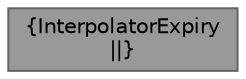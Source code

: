 digraph "InterpolatorExpiry"
{
 // INTERACTIVE_SVG=YES
 // LATEX_PDF_SIZE
  bgcolor="transparent";
  edge [fontname=Helvetica,fontsize=10,labelfontname=Helvetica,labelfontsize=10];
  node [fontname=Helvetica,fontsize=10,shape=box,height=0.2,width=0.4];
  Node1 [label="{InterpolatorExpiry\n||}",height=0.2,width=0.4,color="gray40", fillcolor="grey60", style="filled", fontcolor="black",tooltip=" "];
}

